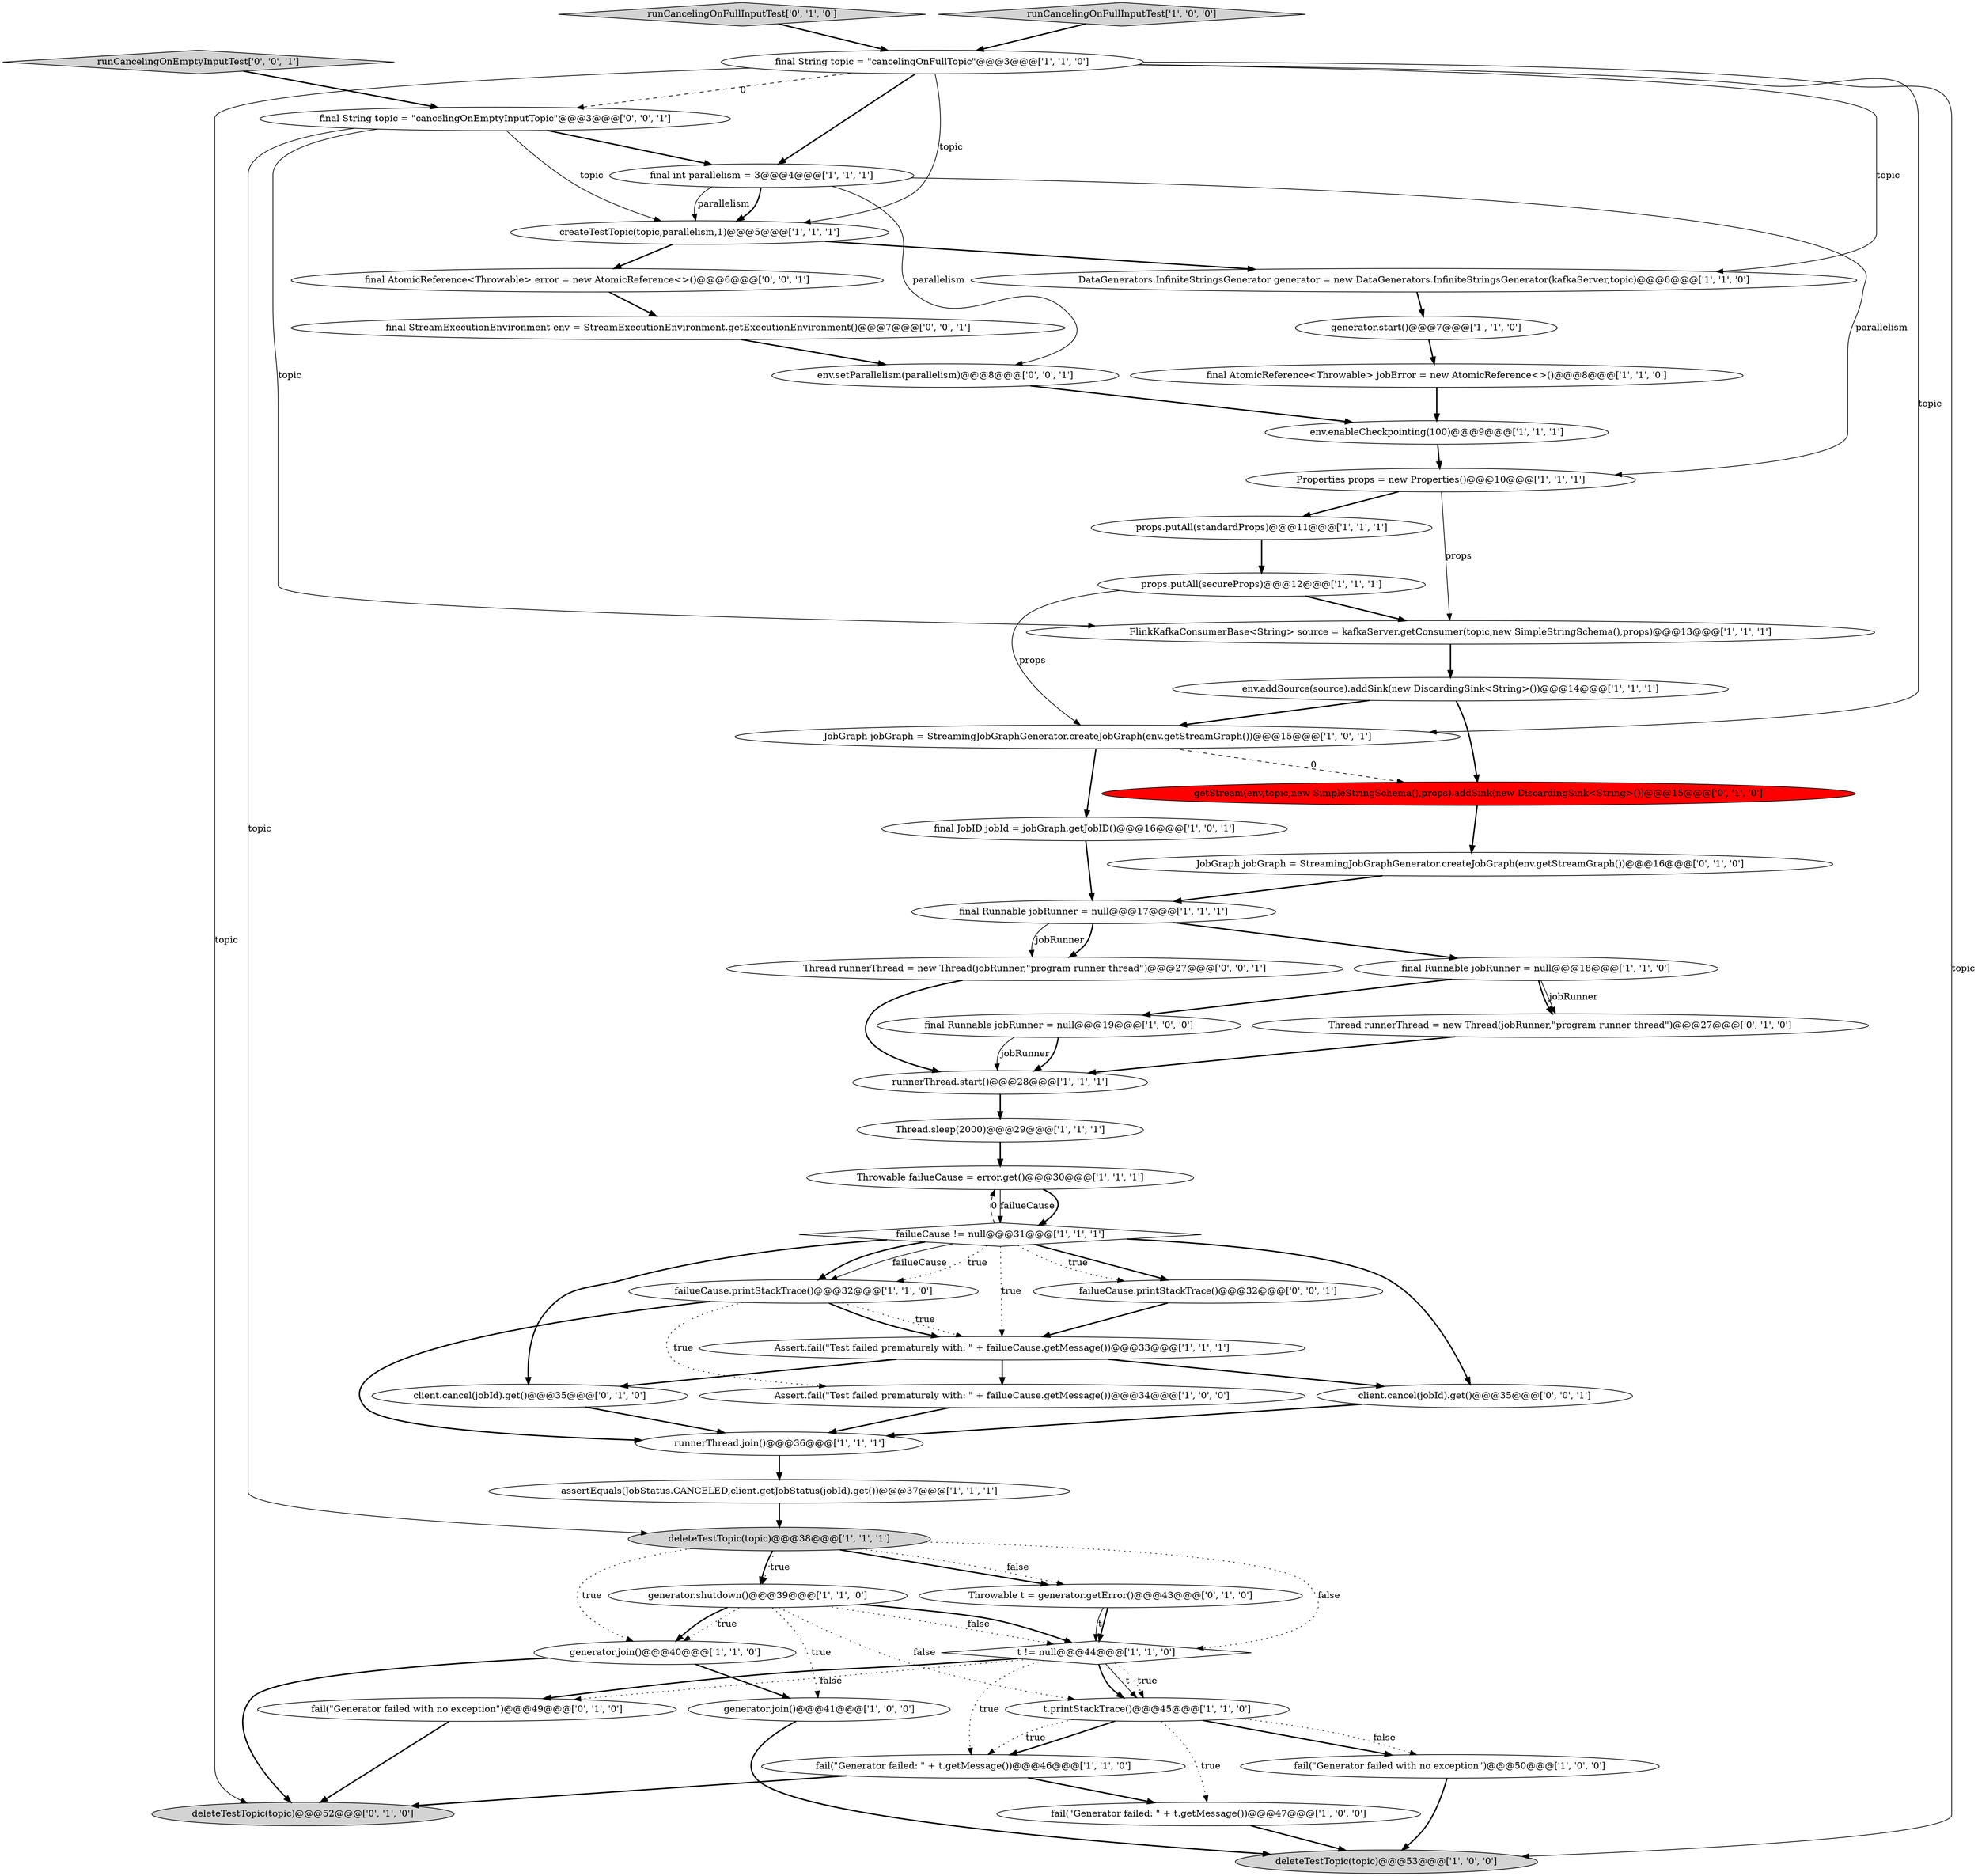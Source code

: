 digraph {
43 [style = filled, label = "getStream(env,topic,new SimpleStringSchema(),props).addSink(new DiscardingSink<String>())@@@15@@@['0', '1', '0']", fillcolor = red, shape = ellipse image = "AAA1AAABBB2BBB"];
6 [style = filled, label = "deleteTestTopic(topic)@@@38@@@['1', '1', '1']", fillcolor = lightgray, shape = ellipse image = "AAA0AAABBB1BBB"];
50 [style = filled, label = "client.cancel(jobId).get()@@@35@@@['0', '0', '1']", fillcolor = white, shape = ellipse image = "AAA0AAABBB3BBB"];
39 [style = filled, label = "JobGraph jobGraph = StreamingJobGraphGenerator.createJobGraph(env.getStreamGraph())@@@16@@@['0', '1', '0']", fillcolor = white, shape = ellipse image = "AAA0AAABBB2BBB"];
12 [style = filled, label = "generator.shutdown()@@@39@@@['1', '1', '0']", fillcolor = white, shape = ellipse image = "AAA0AAABBB1BBB"];
4 [style = filled, label = "generator.start()@@@7@@@['1', '1', '0']", fillcolor = white, shape = ellipse image = "AAA0AAABBB1BBB"];
41 [style = filled, label = "Thread runnerThread = new Thread(jobRunner,\"program runner thread\")@@@27@@@['0', '1', '0']", fillcolor = white, shape = ellipse image = "AAA0AAABBB2BBB"];
33 [style = filled, label = "final int parallelism = 3@@@4@@@['1', '1', '1']", fillcolor = white, shape = ellipse image = "AAA0AAABBB1BBB"];
45 [style = filled, label = "env.setParallelism(parallelism)@@@8@@@['0', '0', '1']", fillcolor = white, shape = ellipse image = "AAA0AAABBB3BBB"];
31 [style = filled, label = "Thread.sleep(2000)@@@29@@@['1', '1', '1']", fillcolor = white, shape = ellipse image = "AAA0AAABBB1BBB"];
3 [style = filled, label = "FlinkKafkaConsumerBase<String> source = kafkaServer.getConsumer(topic,new SimpleStringSchema(),props)@@@13@@@['1', '1', '1']", fillcolor = white, shape = ellipse image = "AAA0AAABBB1BBB"];
18 [style = filled, label = "env.enableCheckpointing(100)@@@9@@@['1', '1', '1']", fillcolor = white, shape = ellipse image = "AAA0AAABBB1BBB"];
19 [style = filled, label = "fail(\"Generator failed: \" + t.getMessage())@@@47@@@['1', '0', '0']", fillcolor = white, shape = ellipse image = "AAA0AAABBB1BBB"];
22 [style = filled, label = "Assert.fail(\"Test failed prematurely with: \" + failueCause.getMessage())@@@33@@@['1', '1', '1']", fillcolor = white, shape = ellipse image = "AAA0AAABBB1BBB"];
42 [style = filled, label = "Throwable t = generator.getError()@@@43@@@['0', '1', '0']", fillcolor = white, shape = ellipse image = "AAA0AAABBB2BBB"];
46 [style = filled, label = "final String topic = \"cancelingOnEmptyInputTopic\"@@@3@@@['0', '0', '1']", fillcolor = white, shape = ellipse image = "AAA0AAABBB3BBB"];
10 [style = filled, label = "fail(\"Generator failed: \" + t.getMessage())@@@46@@@['1', '1', '0']", fillcolor = white, shape = ellipse image = "AAA0AAABBB1BBB"];
48 [style = filled, label = "final AtomicReference<Throwable> error = new AtomicReference<>()@@@6@@@['0', '0', '1']", fillcolor = white, shape = ellipse image = "AAA0AAABBB3BBB"];
38 [style = filled, label = "client.cancel(jobId).get()@@@35@@@['0', '1', '0']", fillcolor = white, shape = ellipse image = "AAA0AAABBB2BBB"];
20 [style = filled, label = "deleteTestTopic(topic)@@@53@@@['1', '0', '0']", fillcolor = lightgray, shape = ellipse image = "AAA0AAABBB1BBB"];
11 [style = filled, label = "DataGenerators.InfiniteStringsGenerator generator = new DataGenerators.InfiniteStringsGenerator(kafkaServer,topic)@@@6@@@['1', '1', '0']", fillcolor = white, shape = ellipse image = "AAA0AAABBB1BBB"];
8 [style = filled, label = "assertEquals(JobStatus.CANCELED,client.getJobStatus(jobId).get())@@@37@@@['1', '1', '1']", fillcolor = white, shape = ellipse image = "AAA0AAABBB1BBB"];
28 [style = filled, label = "runnerThread.start()@@@28@@@['1', '1', '1']", fillcolor = white, shape = ellipse image = "AAA0AAABBB1BBB"];
9 [style = filled, label = "t.printStackTrace()@@@45@@@['1', '1', '0']", fillcolor = white, shape = ellipse image = "AAA0AAABBB1BBB"];
16 [style = filled, label = "Throwable failueCause = error.get()@@@30@@@['1', '1', '1']", fillcolor = white, shape = ellipse image = "AAA0AAABBB1BBB"];
14 [style = filled, label = "createTestTopic(topic,parallelism,1)@@@5@@@['1', '1', '1']", fillcolor = white, shape = ellipse image = "AAA0AAABBB1BBB"];
37 [style = filled, label = "deleteTestTopic(topic)@@@52@@@['0', '1', '0']", fillcolor = lightgray, shape = ellipse image = "AAA0AAABBB2BBB"];
44 [style = filled, label = "fail(\"Generator failed with no exception\")@@@49@@@['0', '1', '0']", fillcolor = white, shape = ellipse image = "AAA0AAABBB2BBB"];
47 [style = filled, label = "Thread runnerThread = new Thread(jobRunner,\"program runner thread\")@@@27@@@['0', '0', '1']", fillcolor = white, shape = ellipse image = "AAA0AAABBB3BBB"];
7 [style = filled, label = "runnerThread.join()@@@36@@@['1', '1', '1']", fillcolor = white, shape = ellipse image = "AAA0AAABBB1BBB"];
26 [style = filled, label = "final AtomicReference<Throwable> jobError = new AtomicReference<>()@@@8@@@['1', '1', '0']", fillcolor = white, shape = ellipse image = "AAA0AAABBB1BBB"];
36 [style = filled, label = "failueCause != null@@@31@@@['1', '1', '1']", fillcolor = white, shape = diamond image = "AAA0AAABBB1BBB"];
52 [style = filled, label = "runCancelingOnEmptyInputTest['0', '0', '1']", fillcolor = lightgray, shape = diamond image = "AAA0AAABBB3BBB"];
51 [style = filled, label = "final StreamExecutionEnvironment env = StreamExecutionEnvironment.getExecutionEnvironment()@@@7@@@['0', '0', '1']", fillcolor = white, shape = ellipse image = "AAA0AAABBB3BBB"];
5 [style = filled, label = "failueCause.printStackTrace()@@@32@@@['1', '1', '0']", fillcolor = white, shape = ellipse image = "AAA0AAABBB1BBB"];
17 [style = filled, label = "JobGraph jobGraph = StreamingJobGraphGenerator.createJobGraph(env.getStreamGraph())@@@15@@@['1', '0', '1']", fillcolor = white, shape = ellipse image = "AAA0AAABBB1BBB"];
0 [style = filled, label = "final Runnable jobRunner = null@@@19@@@['1', '0', '0']", fillcolor = white, shape = ellipse image = "AAA0AAABBB1BBB"];
1 [style = filled, label = "props.putAll(secureProps)@@@12@@@['1', '1', '1']", fillcolor = white, shape = ellipse image = "AAA0AAABBB1BBB"];
40 [style = filled, label = "runCancelingOnFullInputTest['0', '1', '0']", fillcolor = lightgray, shape = diamond image = "AAA0AAABBB2BBB"];
27 [style = filled, label = "final String topic = \"cancelingOnFullTopic\"@@@3@@@['1', '1', '0']", fillcolor = white, shape = ellipse image = "AAA0AAABBB1BBB"];
29 [style = filled, label = "Properties props = new Properties()@@@10@@@['1', '1', '1']", fillcolor = white, shape = ellipse image = "AAA0AAABBB1BBB"];
30 [style = filled, label = "final JobID jobId = jobGraph.getJobID()@@@16@@@['1', '0', '1']", fillcolor = white, shape = ellipse image = "AAA0AAABBB1BBB"];
13 [style = filled, label = "fail(\"Generator failed with no exception\")@@@50@@@['1', '0', '0']", fillcolor = white, shape = ellipse image = "AAA0AAABBB1BBB"];
2 [style = filled, label = "final Runnable jobRunner = null@@@17@@@['1', '1', '1']", fillcolor = white, shape = ellipse image = "AAA0AAABBB1BBB"];
25 [style = filled, label = "generator.join()@@@40@@@['1', '1', '0']", fillcolor = white, shape = ellipse image = "AAA0AAABBB1BBB"];
24 [style = filled, label = "generator.join()@@@41@@@['1', '0', '0']", fillcolor = white, shape = ellipse image = "AAA0AAABBB1BBB"];
34 [style = filled, label = "runCancelingOnFullInputTest['1', '0', '0']", fillcolor = lightgray, shape = diamond image = "AAA0AAABBB1BBB"];
15 [style = filled, label = "t != null@@@44@@@['1', '1', '0']", fillcolor = white, shape = diamond image = "AAA0AAABBB1BBB"];
23 [style = filled, label = "env.addSource(source).addSink(new DiscardingSink<String>())@@@14@@@['1', '1', '1']", fillcolor = white, shape = ellipse image = "AAA0AAABBB1BBB"];
49 [style = filled, label = "failueCause.printStackTrace()@@@32@@@['0', '0', '1']", fillcolor = white, shape = ellipse image = "AAA0AAABBB3BBB"];
21 [style = filled, label = "final Runnable jobRunner = null@@@18@@@['1', '1', '0']", fillcolor = white, shape = ellipse image = "AAA0AAABBB1BBB"];
32 [style = filled, label = "Assert.fail(\"Test failed prematurely with: \" + failueCause.getMessage())@@@34@@@['1', '0', '0']", fillcolor = white, shape = ellipse image = "AAA0AAABBB1BBB"];
35 [style = filled, label = "props.putAll(standardProps)@@@11@@@['1', '1', '1']", fillcolor = white, shape = ellipse image = "AAA0AAABBB1BBB"];
27->11 [style = solid, label="topic"];
5->32 [style = dotted, label="true"];
10->19 [style = bold, label=""];
42->15 [style = solid, label="t"];
8->6 [style = bold, label=""];
9->10 [style = bold, label=""];
7->8 [style = bold, label=""];
15->9 [style = dotted, label="true"];
49->22 [style = bold, label=""];
41->28 [style = bold, label=""];
48->51 [style = bold, label=""];
12->9 [style = dotted, label="false"];
5->22 [style = dotted, label="true"];
38->7 [style = bold, label=""];
27->20 [style = solid, label="topic"];
23->17 [style = bold, label=""];
27->33 [style = bold, label=""];
14->11 [style = bold, label=""];
46->14 [style = solid, label="topic"];
1->17 [style = solid, label="props"];
14->48 [style = bold, label=""];
0->28 [style = solid, label="jobRunner"];
42->15 [style = bold, label=""];
33->29 [style = solid, label="parallelism"];
2->47 [style = solid, label="jobRunner"];
21->0 [style = bold, label=""];
15->44 [style = dotted, label="false"];
17->43 [style = dashed, label="0"];
19->20 [style = bold, label=""];
47->28 [style = bold, label=""];
6->15 [style = dotted, label="false"];
22->50 [style = bold, label=""];
21->41 [style = bold, label=""];
22->32 [style = bold, label=""];
15->10 [style = dotted, label="true"];
32->7 [style = bold, label=""];
9->13 [style = dotted, label="false"];
21->41 [style = solid, label="jobRunner"];
24->20 [style = bold, label=""];
25->24 [style = bold, label=""];
22->38 [style = bold, label=""];
3->23 [style = bold, label=""];
27->46 [style = dashed, label="0"];
25->37 [style = bold, label=""];
2->21 [style = bold, label=""];
15->9 [style = bold, label=""];
36->49 [style = bold, label=""];
6->25 [style = dotted, label="true"];
46->33 [style = bold, label=""];
46->3 [style = solid, label="topic"];
5->7 [style = bold, label=""];
44->37 [style = bold, label=""];
36->50 [style = bold, label=""];
29->35 [style = bold, label=""];
6->12 [style = dotted, label="true"];
16->36 [style = solid, label="failueCause"];
9->10 [style = dotted, label="true"];
5->22 [style = bold, label=""];
12->25 [style = dotted, label="true"];
33->45 [style = solid, label="parallelism"];
27->37 [style = solid, label="topic"];
27->17 [style = solid, label="topic"];
16->36 [style = bold, label=""];
29->3 [style = solid, label="props"];
27->14 [style = solid, label="topic"];
52->46 [style = bold, label=""];
36->22 [style = dotted, label="true"];
28->31 [style = bold, label=""];
11->4 [style = bold, label=""];
46->6 [style = solid, label="topic"];
23->43 [style = bold, label=""];
6->42 [style = bold, label=""];
1->3 [style = bold, label=""];
26->18 [style = bold, label=""];
15->44 [style = bold, label=""];
6->42 [style = dotted, label="false"];
36->49 [style = dotted, label="true"];
9->19 [style = dotted, label="true"];
35->1 [style = bold, label=""];
51->45 [style = bold, label=""];
40->27 [style = bold, label=""];
39->2 [style = bold, label=""];
12->24 [style = dotted, label="true"];
36->5 [style = bold, label=""];
34->27 [style = bold, label=""];
43->39 [style = bold, label=""];
2->47 [style = bold, label=""];
45->18 [style = bold, label=""];
10->37 [style = bold, label=""];
6->12 [style = bold, label=""];
33->14 [style = bold, label=""];
31->16 [style = bold, label=""];
12->15 [style = dotted, label="false"];
12->15 [style = bold, label=""];
36->16 [style = dashed, label="0"];
4->26 [style = bold, label=""];
50->7 [style = bold, label=""];
17->30 [style = bold, label=""];
15->9 [style = solid, label="t"];
33->14 [style = solid, label="parallelism"];
36->5 [style = solid, label="failueCause"];
18->29 [style = bold, label=""];
12->25 [style = bold, label=""];
36->38 [style = bold, label=""];
36->5 [style = dotted, label="true"];
30->2 [style = bold, label=""];
0->28 [style = bold, label=""];
9->13 [style = bold, label=""];
13->20 [style = bold, label=""];
}
